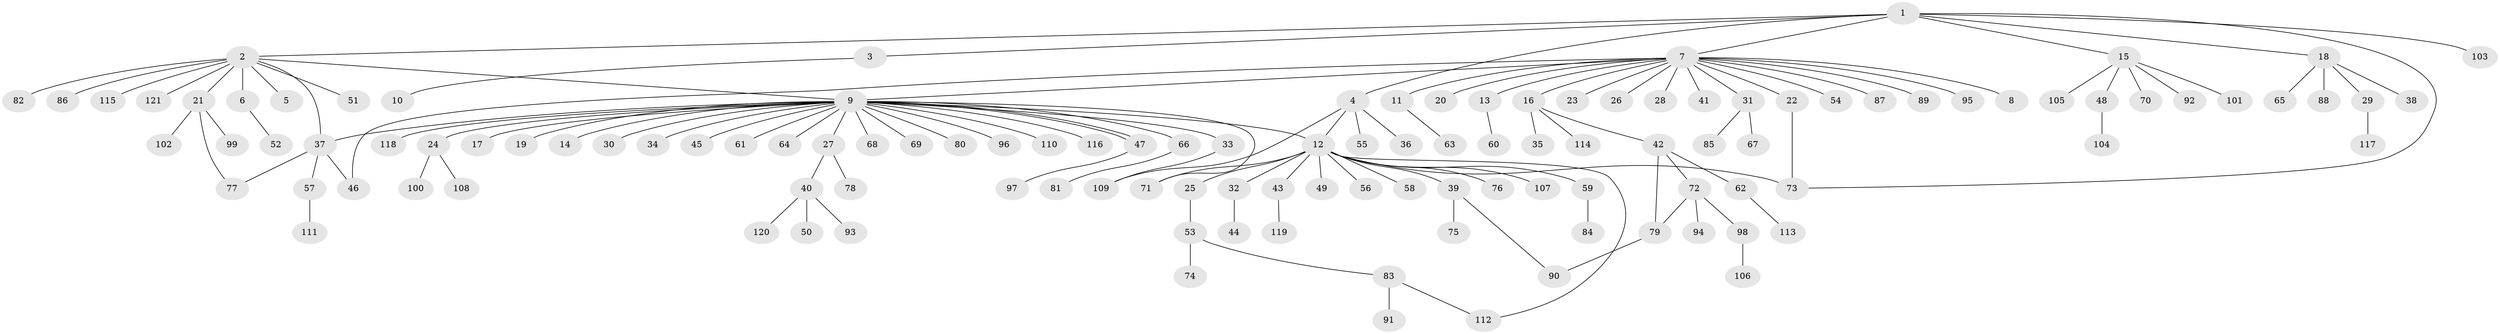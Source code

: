 // coarse degree distribution, {7: 0.027777777777777776, 1: 0.75, 2: 0.16666666666666666, 15: 0.027777777777777776, 11: 0.027777777777777776}
// Generated by graph-tools (version 1.1) at 2025/50/03/04/25 21:50:34]
// undirected, 121 vertices, 133 edges
graph export_dot {
graph [start="1"]
  node [color=gray90,style=filled];
  1;
  2;
  3;
  4;
  5;
  6;
  7;
  8;
  9;
  10;
  11;
  12;
  13;
  14;
  15;
  16;
  17;
  18;
  19;
  20;
  21;
  22;
  23;
  24;
  25;
  26;
  27;
  28;
  29;
  30;
  31;
  32;
  33;
  34;
  35;
  36;
  37;
  38;
  39;
  40;
  41;
  42;
  43;
  44;
  45;
  46;
  47;
  48;
  49;
  50;
  51;
  52;
  53;
  54;
  55;
  56;
  57;
  58;
  59;
  60;
  61;
  62;
  63;
  64;
  65;
  66;
  67;
  68;
  69;
  70;
  71;
  72;
  73;
  74;
  75;
  76;
  77;
  78;
  79;
  80;
  81;
  82;
  83;
  84;
  85;
  86;
  87;
  88;
  89;
  90;
  91;
  92;
  93;
  94;
  95;
  96;
  97;
  98;
  99;
  100;
  101;
  102;
  103;
  104;
  105;
  106;
  107;
  108;
  109;
  110;
  111;
  112;
  113;
  114;
  115;
  116;
  117;
  118;
  119;
  120;
  121;
  1 -- 2;
  1 -- 3;
  1 -- 4;
  1 -- 7;
  1 -- 15;
  1 -- 18;
  1 -- 73;
  1 -- 103;
  2 -- 5;
  2 -- 6;
  2 -- 9;
  2 -- 21;
  2 -- 37;
  2 -- 51;
  2 -- 82;
  2 -- 86;
  2 -- 115;
  2 -- 121;
  3 -- 10;
  4 -- 12;
  4 -- 36;
  4 -- 55;
  4 -- 109;
  6 -- 52;
  7 -- 8;
  7 -- 9;
  7 -- 11;
  7 -- 13;
  7 -- 16;
  7 -- 20;
  7 -- 22;
  7 -- 23;
  7 -- 26;
  7 -- 28;
  7 -- 31;
  7 -- 41;
  7 -- 46;
  7 -- 54;
  7 -- 87;
  7 -- 89;
  7 -- 95;
  9 -- 12;
  9 -- 14;
  9 -- 17;
  9 -- 19;
  9 -- 24;
  9 -- 27;
  9 -- 30;
  9 -- 33;
  9 -- 34;
  9 -- 37;
  9 -- 45;
  9 -- 47;
  9 -- 47;
  9 -- 61;
  9 -- 64;
  9 -- 66;
  9 -- 68;
  9 -- 69;
  9 -- 71;
  9 -- 80;
  9 -- 96;
  9 -- 110;
  9 -- 116;
  9 -- 118;
  11 -- 63;
  12 -- 25;
  12 -- 32;
  12 -- 39;
  12 -- 43;
  12 -- 49;
  12 -- 56;
  12 -- 58;
  12 -- 59;
  12 -- 71;
  12 -- 73;
  12 -- 76;
  12 -- 107;
  12 -- 112;
  13 -- 60;
  15 -- 48;
  15 -- 70;
  15 -- 92;
  15 -- 101;
  15 -- 105;
  16 -- 35;
  16 -- 42;
  16 -- 114;
  18 -- 29;
  18 -- 38;
  18 -- 65;
  18 -- 88;
  21 -- 77;
  21 -- 99;
  21 -- 102;
  22 -- 73;
  24 -- 100;
  24 -- 108;
  25 -- 53;
  27 -- 40;
  27 -- 78;
  29 -- 117;
  31 -- 67;
  31 -- 85;
  32 -- 44;
  33 -- 109;
  37 -- 46;
  37 -- 57;
  37 -- 77;
  39 -- 75;
  39 -- 90;
  40 -- 50;
  40 -- 93;
  40 -- 120;
  42 -- 62;
  42 -- 72;
  42 -- 79;
  43 -- 119;
  47 -- 97;
  48 -- 104;
  53 -- 74;
  53 -- 83;
  57 -- 111;
  59 -- 84;
  62 -- 113;
  66 -- 81;
  72 -- 79;
  72 -- 94;
  72 -- 98;
  79 -- 90;
  83 -- 91;
  83 -- 112;
  98 -- 106;
}

